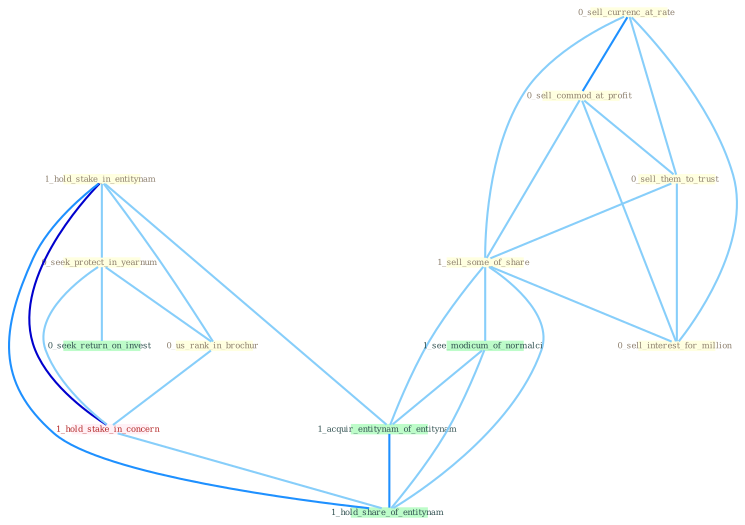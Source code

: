 Graph G{ 
    node
    [shape=polygon,style=filled,width=.5,height=.06,color="#BDFCC9",fixedsize=true,fontsize=4,
    fontcolor="#2f4f4f"];
    {node
    [color="#ffffe0", fontcolor="#8b7d6b"] "1_hold_stake_in_entitynam " "0_sell_currenc_at_rate " "0_sell_commod_at_profit " "0_seek_protect_in_yearnum " "0_us_rank_in_brochur " "0_sell_them_to_trust " "1_sell_some_of_share " "0_sell_interest_for_million "}
{node [color="#fff0f5", fontcolor="#b22222"] "1_hold_stake_in_concern "}
edge [color="#B0E2FF"];

	"1_hold_stake_in_entitynam " -- "0_seek_protect_in_yearnum " [w="1", color="#87cefa" ];
	"1_hold_stake_in_entitynam " -- "0_us_rank_in_brochur " [w="1", color="#87cefa" ];
	"1_hold_stake_in_entitynam " -- "1_hold_stake_in_concern " [w="3", color="#0000cd" , len=0.6];
	"1_hold_stake_in_entitynam " -- "1_acquir_entitynam_of_entitynam " [w="1", color="#87cefa" ];
	"1_hold_stake_in_entitynam " -- "1_hold_share_of_entitynam " [w="2", color="#1e90ff" , len=0.8];
	"0_sell_currenc_at_rate " -- "0_sell_commod_at_profit " [w="2", color="#1e90ff" , len=0.8];
	"0_sell_currenc_at_rate " -- "0_sell_them_to_trust " [w="1", color="#87cefa" ];
	"0_sell_currenc_at_rate " -- "1_sell_some_of_share " [w="1", color="#87cefa" ];
	"0_sell_currenc_at_rate " -- "0_sell_interest_for_million " [w="1", color="#87cefa" ];
	"0_sell_commod_at_profit " -- "0_sell_them_to_trust " [w="1", color="#87cefa" ];
	"0_sell_commod_at_profit " -- "1_sell_some_of_share " [w="1", color="#87cefa" ];
	"0_sell_commod_at_profit " -- "0_sell_interest_for_million " [w="1", color="#87cefa" ];
	"0_seek_protect_in_yearnum " -- "0_us_rank_in_brochur " [w="1", color="#87cefa" ];
	"0_seek_protect_in_yearnum " -- "1_hold_stake_in_concern " [w="1", color="#87cefa" ];
	"0_seek_protect_in_yearnum " -- "0_seek_return_on_invest " [w="1", color="#87cefa" ];
	"0_us_rank_in_brochur " -- "1_hold_stake_in_concern " [w="1", color="#87cefa" ];
	"0_sell_them_to_trust " -- "1_sell_some_of_share " [w="1", color="#87cefa" ];
	"0_sell_them_to_trust " -- "0_sell_interest_for_million " [w="1", color="#87cefa" ];
	"1_sell_some_of_share " -- "0_sell_interest_for_million " [w="1", color="#87cefa" ];
	"1_sell_some_of_share " -- "1_see_modicum_of_normalci " [w="1", color="#87cefa" ];
	"1_sell_some_of_share " -- "1_acquir_entitynam_of_entitynam " [w="1", color="#87cefa" ];
	"1_sell_some_of_share " -- "1_hold_share_of_entitynam " [w="1", color="#87cefa" ];
	"1_hold_stake_in_concern " -- "1_hold_share_of_entitynam " [w="1", color="#87cefa" ];
	"1_see_modicum_of_normalci " -- "1_acquir_entitynam_of_entitynam " [w="1", color="#87cefa" ];
	"1_see_modicum_of_normalci " -- "1_hold_share_of_entitynam " [w="1", color="#87cefa" ];
	"1_acquir_entitynam_of_entitynam " -- "1_hold_share_of_entitynam " [w="2", color="#1e90ff" , len=0.8];
}